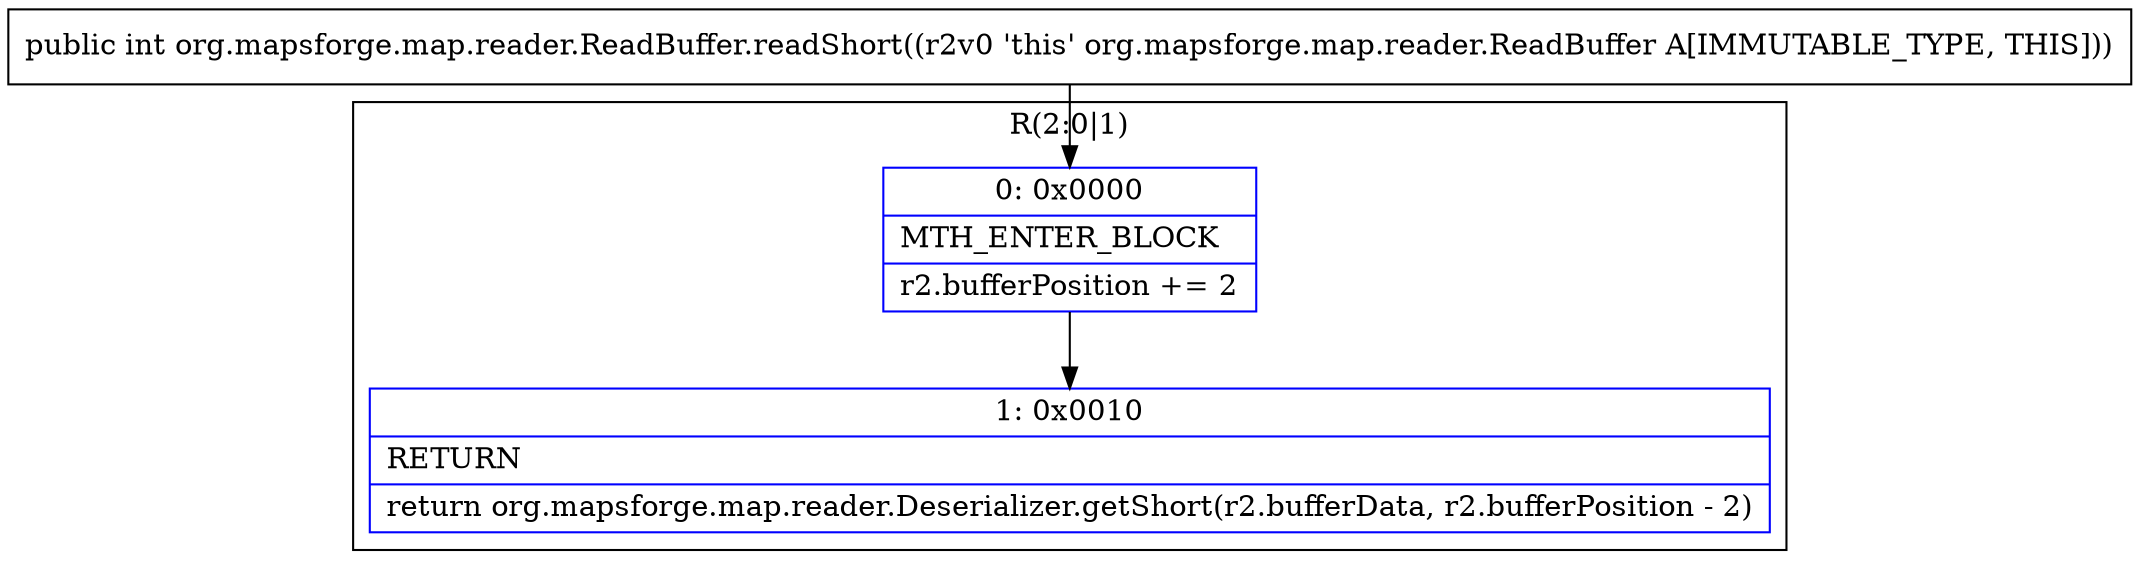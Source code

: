 digraph "CFG fororg.mapsforge.map.reader.ReadBuffer.readShort()I" {
subgraph cluster_Region_1429646813 {
label = "R(2:0|1)";
node [shape=record,color=blue];
Node_0 [shape=record,label="{0\:\ 0x0000|MTH_ENTER_BLOCK\l|r2.bufferPosition += 2\l}"];
Node_1 [shape=record,label="{1\:\ 0x0010|RETURN\l|return org.mapsforge.map.reader.Deserializer.getShort(r2.bufferData, r2.bufferPosition \- 2)\l}"];
}
MethodNode[shape=record,label="{public int org.mapsforge.map.reader.ReadBuffer.readShort((r2v0 'this' org.mapsforge.map.reader.ReadBuffer A[IMMUTABLE_TYPE, THIS])) }"];
MethodNode -> Node_0;
Node_0 -> Node_1;
}

